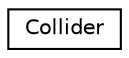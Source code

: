 digraph "Graphical Class Hierarchy"
{
 // LATEX_PDF_SIZE
  edge [fontname="Helvetica",fontsize="10",labelfontname="Helvetica",labelfontsize="10"];
  node [fontname="Helvetica",fontsize="10",shape=record];
  rankdir="LR";
  Node0 [label="Collider",height=0.2,width=0.4,color="black", fillcolor="white", style="filled",URL="$struct_collider.html",tooltip="A struct of values used by Entity Manager for Collision Handling."];
}
